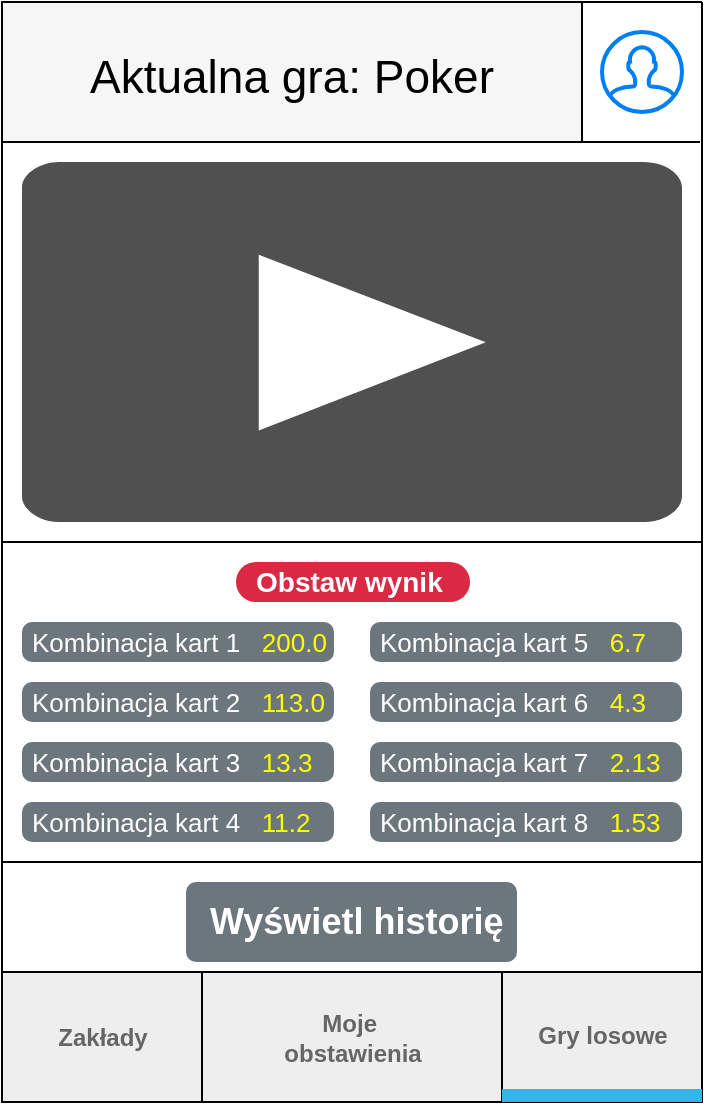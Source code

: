 <mxfile version="27.0.6">
  <diagram name="Page-1" id="MGUYogNoVj9ggv2rBeZF">
    <mxGraphModel dx="1130" dy="619" grid="1" gridSize="10" guides="1" tooltips="1" connect="1" arrows="1" fold="1" page="1" pageScale="1" pageWidth="350" pageHeight="625" background="#ffffff" math="0" shadow="0">
      <root>
        <mxCell id="0" />
        <mxCell id="1" parent="0" />
        <mxCell id="UgLzqwO8WUcNo-VI_L2k-28" value="" style="endArrow=none;html=1;rounded=0;" parent="1" edge="1">
          <mxGeometry width="50" height="50" relative="1" as="geometry">
            <mxPoint y="80" as="sourcePoint" />
            <mxPoint x="349" y="80" as="targetPoint" />
          </mxGeometry>
        </mxCell>
        <mxCell id="Rik8_3UsQrIRvoAK4gwr-61" value="" style="endArrow=none;html=1;rounded=0;exitX=-0.001;exitY=0.002;exitDx=0;exitDy=0;exitPerimeter=0;entryX=0;entryY=1;entryDx=0;entryDy=0;" parent="1" edge="1">
          <mxGeometry width="50" height="50" relative="1" as="geometry">
            <mxPoint x="-0.35" y="495.13" as="sourcePoint" />
            <mxPoint y="495" as="targetPoint" />
          </mxGeometry>
        </mxCell>
        <mxCell id="geiL3Sx0utcLc4iKAXen-1" value="" style="strokeWidth=1;html=1;shadow=0;dashed=0;shape=mxgraph.android.rrect;rSize=0;fillColor=#eeeeee;strokeColor=default;" parent="1" vertex="1">
          <mxGeometry y="495" width="350" height="65" as="geometry" />
        </mxCell>
        <mxCell id="geiL3Sx0utcLc4iKAXen-2" value="" style="strokeWidth=1;html=1;shadow=0;dashed=0;shape=mxgraph.android.anchor;fontStyle=1;fontColor=#666666;" parent="geiL3Sx0utcLc4iKAXen-1" vertex="1">
          <mxGeometry width="50" height="65" as="geometry" />
        </mxCell>
        <mxCell id="geiL3Sx0utcLc4iKAXen-3" value="Zakłady" style="strokeWidth=1;html=1;shadow=0;dashed=0;shape=mxgraph.android.rrect;rSize=0;fontStyle=1;fillColor=none;strokeColor=default;fontColor=#666666;" parent="geiL3Sx0utcLc4iKAXen-1" vertex="1">
          <mxGeometry width="100" height="65" as="geometry" />
        </mxCell>
        <mxCell id="geiL3Sx0utcLc4iKAXen-5" value="Gry losowe" style="strokeWidth=1;html=1;shadow=0;dashed=0;shape=mxgraph.android.anchor;fontStyle=1;fontColor=#666666;strokeColor=default;" parent="geiL3Sx0utcLc4iKAXen-1" vertex="1">
          <mxGeometry x="250" y="-0.001" width="100" height="65" as="geometry" />
        </mxCell>
        <mxCell id="geiL3Sx0utcLc4iKAXen-6" value="&lt;div&gt;Moje&amp;nbsp;&lt;/div&gt;&lt;div&gt;obstawienia&lt;/div&gt;" style="strokeWidth=1;html=1;shadow=0;dashed=0;shape=mxgraph.android.anchor;fontStyle=1;fontColor=#666666;strokeColor=default;" parent="geiL3Sx0utcLc4iKAXen-1" vertex="1">
          <mxGeometry x="124" width="102.5" height="65" as="geometry" />
        </mxCell>
        <mxCell id="geiL3Sx0utcLc4iKAXen-7" value="" style="endArrow=none;html=1;rounded=0;" parent="geiL3Sx0utcLc4iKAXen-1" edge="1">
          <mxGeometry width="50" height="50" relative="1" as="geometry">
            <mxPoint x="250" as="sourcePoint" />
            <mxPoint x="250" y="65" as="targetPoint" />
          </mxGeometry>
        </mxCell>
        <mxCell id="geiL3Sx0utcLc4iKAXen-12" value="" style="group" parent="1" vertex="1" connectable="0">
          <mxGeometry y="10" width="350" height="490" as="geometry" />
        </mxCell>
        <mxCell id="geiL3Sx0utcLc4iKAXen-8" value="" style="endArrow=none;html=1;rounded=0;exitX=0;exitY=0;exitDx=0;exitDy=0;" parent="geiL3Sx0utcLc4iKAXen-12" edge="1">
          <mxGeometry width="50" height="50" relative="1" as="geometry">
            <mxPoint y="490" as="sourcePoint" />
            <mxPoint as="targetPoint" />
          </mxGeometry>
        </mxCell>
        <mxCell id="geiL3Sx0utcLc4iKAXen-9" value="" style="endArrow=none;html=1;rounded=0;" parent="geiL3Sx0utcLc4iKAXen-12" edge="1">
          <mxGeometry width="50" height="50" relative="1" as="geometry">
            <mxPoint x="350" y="490" as="sourcePoint" />
            <mxPoint x="350" as="targetPoint" />
          </mxGeometry>
        </mxCell>
        <mxCell id="geiL3Sx0utcLc4iKAXen-10" value="" style="endArrow=none;html=1;rounded=0;" parent="geiL3Sx0utcLc4iKAXen-12" edge="1">
          <mxGeometry width="50" height="50" relative="1" as="geometry">
            <mxPoint as="sourcePoint" />
            <mxPoint x="350" as="targetPoint" />
          </mxGeometry>
        </mxCell>
        <mxCell id="UgLzqwO8WUcNo-VI_L2k-13" value="Aktualna gra: Poker" style="shape=rect;fillColor=#F6F6F6;strokeColor=default;fontSize=23;" parent="geiL3Sx0utcLc4iKAXen-12" vertex="1">
          <mxGeometry width="290" height="70" as="geometry" />
        </mxCell>
        <mxCell id="Rik8_3UsQrIRvoAK4gwr-24" value="" style="html=1;verticalLabelPosition=bottom;align=center;labelBackgroundColor=#ffffff;verticalAlign=top;strokeWidth=2;strokeColor=#0080F0;shadow=0;dashed=0;shape=mxgraph.ios7.icons.user;" parent="geiL3Sx0utcLc4iKAXen-12" vertex="1">
          <mxGeometry x="300" y="15" width="40" height="40" as="geometry" />
        </mxCell>
        <mxCell id="IHSx5BVy7WnNfExh0Lqe-3" value="" style="endArrow=none;html=1;rounded=0;" edge="1" parent="geiL3Sx0utcLc4iKAXen-12">
          <mxGeometry width="50" height="50" relative="1" as="geometry">
            <mxPoint y="270" as="sourcePoint" />
            <mxPoint x="350" y="270" as="targetPoint" />
          </mxGeometry>
        </mxCell>
        <mxCell id="IHSx5BVy7WnNfExh0Lqe-5" value="" style="sketch=0;pointerEvents=1;shadow=0;dashed=0;html=1;strokeColor=none;fillColor=#505050;labelPosition=center;verticalLabelPosition=bottom;verticalAlign=top;outlineConnect=0;align=center;shape=mxgraph.office.concepts.video_play;" vertex="1" parent="geiL3Sx0utcLc4iKAXen-12">
          <mxGeometry x="10" y="80" width="330" height="180" as="geometry" />
        </mxCell>
        <mxCell id="IHSx5BVy7WnNfExh0Lqe-9" value="Obstaw wynik" style="rounded=1;whiteSpace=wrap;html=1;arcSize=50;strokeColor=none;strokeWidth=1;fillColor=#DB2843;fontColor=#FFFFFF;whiteSpace=wrap;align=left;verticalAlign=middle;spacingLeft=0;fontStyle=1;fontSize=14;spacing=10;" vertex="1" parent="geiL3Sx0utcLc4iKAXen-12">
          <mxGeometry x="117" y="280" width="117" height="20" as="geometry" />
        </mxCell>
        <mxCell id="IHSx5BVy7WnNfExh0Lqe-30" value="" style="group" vertex="1" connectable="0" parent="geiL3Sx0utcLc4iKAXen-12">
          <mxGeometry x="10" y="310" width="330" height="110" as="geometry" />
        </mxCell>
        <mxCell id="IHSx5BVy7WnNfExh0Lqe-11" value="Kombinacja kart 1&amp;nbsp; &amp;nbsp;&lt;font style=&quot;color: rgb(255, 255, 0);&quot;&gt;200.0&lt;/font&gt;" style="html=1;shadow=0;dashed=0;shape=mxgraph.bootstrap.rrect;rSize=5;strokeColor=none;strokeWidth=1;fillColor=#6C767D;fontColor=#FFFFFF;whiteSpace=wrap;align=left;verticalAlign=middle;spacingLeft=0;fontStyle=0;fontSize=13;spacing=5;" vertex="1" parent="IHSx5BVy7WnNfExh0Lqe-30">
          <mxGeometry width="156" height="20" as="geometry" />
        </mxCell>
        <mxCell id="IHSx5BVy7WnNfExh0Lqe-12" value="Kombinacja kart 2&amp;nbsp; &amp;nbsp;&lt;font style=&quot;color: rgb(255, 255, 0);&quot;&gt;113.0&lt;/font&gt;" style="html=1;shadow=0;dashed=0;shape=mxgraph.bootstrap.rrect;rSize=5;strokeColor=none;strokeWidth=1;fillColor=#6C767D;fontColor=#FFFFFF;whiteSpace=wrap;align=left;verticalAlign=middle;spacingLeft=0;fontStyle=0;fontSize=13;spacing=5;" vertex="1" parent="IHSx5BVy7WnNfExh0Lqe-30">
          <mxGeometry y="30" width="156" height="20" as="geometry" />
        </mxCell>
        <mxCell id="IHSx5BVy7WnNfExh0Lqe-24" value="Kombinacja kart 3&amp;nbsp; &amp;nbsp;&lt;font style=&quot;color: rgb(255, 255, 0);&quot;&gt;13.3&lt;/font&gt;" style="html=1;shadow=0;dashed=0;shape=mxgraph.bootstrap.rrect;rSize=5;strokeColor=none;strokeWidth=1;fillColor=#6C767D;fontColor=#FFFFFF;whiteSpace=wrap;align=left;verticalAlign=middle;spacingLeft=0;fontStyle=0;fontSize=13;spacing=5;" vertex="1" parent="IHSx5BVy7WnNfExh0Lqe-30">
          <mxGeometry y="60" width="156" height="20" as="geometry" />
        </mxCell>
        <mxCell id="IHSx5BVy7WnNfExh0Lqe-25" value="Kombinacja kart 4&amp;nbsp; &amp;nbsp;&lt;font style=&quot;color: rgb(255, 255, 0);&quot;&gt;11.2&lt;/font&gt;" style="html=1;shadow=0;dashed=0;shape=mxgraph.bootstrap.rrect;rSize=5;strokeColor=none;strokeWidth=1;fillColor=#6C767D;fontColor=#FFFFFF;whiteSpace=wrap;align=left;verticalAlign=middle;spacingLeft=0;fontStyle=0;fontSize=13;spacing=5;" vertex="1" parent="IHSx5BVy7WnNfExh0Lqe-30">
          <mxGeometry y="90" width="156" height="20" as="geometry" />
        </mxCell>
        <mxCell id="IHSx5BVy7WnNfExh0Lqe-26" value="Kombinacja kart 5&amp;nbsp; &amp;nbsp;&lt;font style=&quot;color: rgb(255, 255, 0);&quot;&gt;6.7&lt;/font&gt;" style="html=1;shadow=0;dashed=0;shape=mxgraph.bootstrap.rrect;rSize=5;strokeColor=none;strokeWidth=1;fillColor=#6C767D;fontColor=#FFFFFF;whiteSpace=wrap;align=left;verticalAlign=middle;spacingLeft=0;fontStyle=0;fontSize=13;spacing=5;" vertex="1" parent="IHSx5BVy7WnNfExh0Lqe-30">
          <mxGeometry x="174" width="156" height="20" as="geometry" />
        </mxCell>
        <mxCell id="IHSx5BVy7WnNfExh0Lqe-27" value="Kombinacja kart 6&amp;nbsp; &amp;nbsp;&lt;font style=&quot;color: rgb(255, 255, 0);&quot;&gt;4.3&lt;/font&gt;" style="html=1;shadow=0;dashed=0;shape=mxgraph.bootstrap.rrect;rSize=5;strokeColor=none;strokeWidth=1;fillColor=#6C767D;fontColor=#FFFFFF;whiteSpace=wrap;align=left;verticalAlign=middle;spacingLeft=0;fontStyle=0;fontSize=13;spacing=5;" vertex="1" parent="IHSx5BVy7WnNfExh0Lqe-30">
          <mxGeometry x="174" y="30" width="156" height="20" as="geometry" />
        </mxCell>
        <mxCell id="IHSx5BVy7WnNfExh0Lqe-28" value="Kombinacja kart 7&amp;nbsp; &amp;nbsp;&lt;font style=&quot;color: rgb(255, 255, 0);&quot;&gt;2.13&lt;/font&gt;" style="html=1;shadow=0;dashed=0;shape=mxgraph.bootstrap.rrect;rSize=5;strokeColor=none;strokeWidth=1;fillColor=#6C767D;fontColor=#FFFFFF;whiteSpace=wrap;align=left;verticalAlign=middle;spacingLeft=0;fontStyle=0;fontSize=13;spacing=5;" vertex="1" parent="IHSx5BVy7WnNfExh0Lqe-30">
          <mxGeometry x="174" y="60" width="156" height="20" as="geometry" />
        </mxCell>
        <mxCell id="IHSx5BVy7WnNfExh0Lqe-29" value="Kombinacja kart 8&amp;nbsp; &amp;nbsp;&lt;font style=&quot;color: rgb(255, 255, 0);&quot;&gt;1.53&lt;/font&gt;" style="html=1;shadow=0;dashed=0;shape=mxgraph.bootstrap.rrect;rSize=5;strokeColor=none;strokeWidth=1;fillColor=#6C767D;fontColor=#FFFFFF;whiteSpace=wrap;align=left;verticalAlign=middle;spacingLeft=0;fontStyle=0;fontSize=13;spacing=5;" vertex="1" parent="IHSx5BVy7WnNfExh0Lqe-30">
          <mxGeometry x="174" y="90" width="156" height="20" as="geometry" />
        </mxCell>
        <mxCell id="IHSx5BVy7WnNfExh0Lqe-34" value="Wyświetl historię" style="html=1;shadow=0;dashed=0;shape=mxgraph.bootstrap.rrect;rSize=5;strokeColor=none;strokeWidth=1;fillColor=#6C767D;fontColor=#FFFFFF;whiteSpace=wrap;align=left;verticalAlign=middle;spacingLeft=10;fontStyle=1;fontSize=18;" vertex="1" parent="geiL3Sx0utcLc4iKAXen-12">
          <mxGeometry x="92" y="440" width="165.5" height="40" as="geometry" />
        </mxCell>
        <mxCell id="geiL3Sx0utcLc4iKAXen-4" value="" style="strokeWidth=1;html=1;shadow=0;dashed=0;shape=mxgraph.android.rrect;rSize=0;fillColor=#33b5e5;strokeColor=none;" parent="1" vertex="1">
          <mxGeometry x="250" y="553.5" width="100" height="6.5" as="geometry" />
        </mxCell>
        <mxCell id="IHSx5BVy7WnNfExh0Lqe-33" value="" style="endArrow=none;html=1;rounded=0;" edge="1" parent="1">
          <mxGeometry width="50" height="50" relative="1" as="geometry">
            <mxPoint y="440" as="sourcePoint" />
            <mxPoint x="350" y="440" as="targetPoint" />
          </mxGeometry>
        </mxCell>
      </root>
    </mxGraphModel>
  </diagram>
</mxfile>
